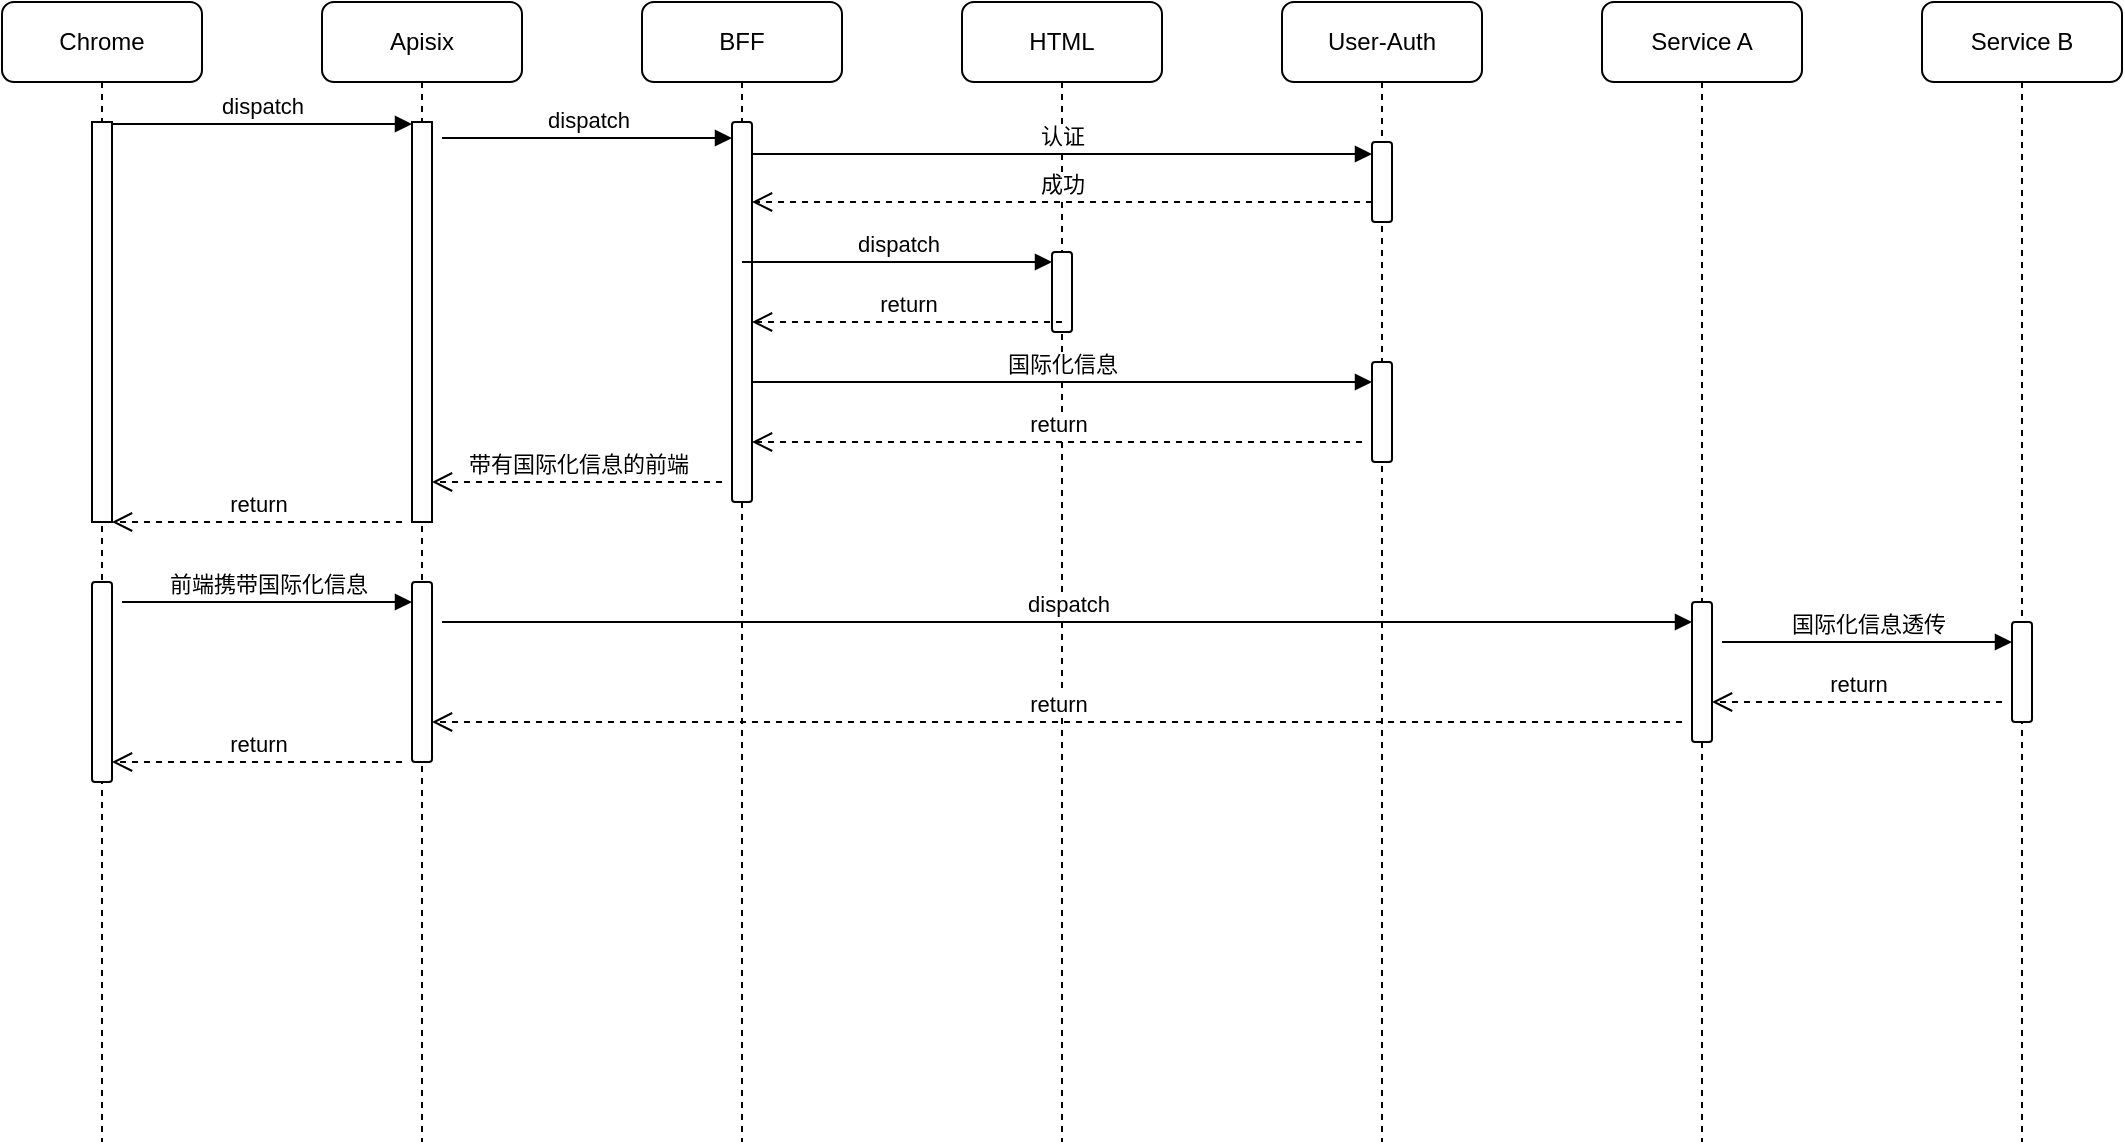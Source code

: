 <mxfile version="20.8.20" type="github">
  <diagram name="第 1 页" id="lV6PQS5K7j9lDl-2_0p-">
    <mxGraphModel dx="2074" dy="1163" grid="1" gridSize="10" guides="1" tooltips="1" connect="1" arrows="1" fold="1" page="1" pageScale="1" pageWidth="1500" pageHeight="1169" math="0" shadow="0">
      <root>
        <mxCell id="0" />
        <mxCell id="1" parent="0" />
        <mxCell id="FIbuKY2bWXK_JLanR6g7-1" value="Chrome" style="shape=umlLifeline;perimeter=lifelinePerimeter;whiteSpace=wrap;html=1;container=0;dropTarget=0;collapsible=0;recursiveResize=0;outlineConnect=0;portConstraint=eastwest;newEdgeStyle={&quot;edgeStyle&quot;:&quot;elbowEdgeStyle&quot;,&quot;elbow&quot;:&quot;vertical&quot;,&quot;curved&quot;:0,&quot;rounded&quot;:0};rounded=1;" vertex="1" parent="1">
          <mxGeometry x="30" y="80" width="100" height="570" as="geometry" />
        </mxCell>
        <mxCell id="FIbuKY2bWXK_JLanR6g7-2" value="" style="html=1;points=[];perimeter=orthogonalPerimeter;outlineConnect=0;targetShapes=umlLifeline;portConstraint=eastwest;newEdgeStyle={&quot;edgeStyle&quot;:&quot;elbowEdgeStyle&quot;,&quot;elbow&quot;:&quot;vertical&quot;,&quot;curved&quot;:0,&quot;rounded&quot;:0};" vertex="1" parent="FIbuKY2bWXK_JLanR6g7-1">
          <mxGeometry x="45" y="60" width="10" height="200" as="geometry" />
        </mxCell>
        <mxCell id="FIbuKY2bWXK_JLanR6g7-24" value="" style="html=1;points=[];perimeter=orthogonalPerimeter;outlineConnect=0;targetShapes=umlLifeline;portConstraint=eastwest;newEdgeStyle={&quot;edgeStyle&quot;:&quot;elbowEdgeStyle&quot;,&quot;elbow&quot;:&quot;vertical&quot;,&quot;curved&quot;:0,&quot;rounded&quot;:0};rounded=1;glass=0;" vertex="1" parent="FIbuKY2bWXK_JLanR6g7-1">
          <mxGeometry x="45" y="290" width="10" height="100" as="geometry" />
        </mxCell>
        <mxCell id="FIbuKY2bWXK_JLanR6g7-3" value="BFF" style="shape=umlLifeline;perimeter=lifelinePerimeter;whiteSpace=wrap;html=1;container=0;dropTarget=0;collapsible=0;recursiveResize=0;outlineConnect=0;portConstraint=eastwest;newEdgeStyle={&quot;edgeStyle&quot;:&quot;elbowEdgeStyle&quot;,&quot;elbow&quot;:&quot;vertical&quot;,&quot;curved&quot;:0,&quot;rounded&quot;:0};rounded=1;glass=0;" vertex="1" parent="1">
          <mxGeometry x="350" y="80" width="100" height="570" as="geometry" />
        </mxCell>
        <mxCell id="FIbuKY2bWXK_JLanR6g7-7" value="" style="html=1;points=[];perimeter=orthogonalPerimeter;outlineConnect=0;targetShapes=umlLifeline;portConstraint=eastwest;newEdgeStyle={&quot;edgeStyle&quot;:&quot;elbowEdgeStyle&quot;,&quot;elbow&quot;:&quot;vertical&quot;,&quot;curved&quot;:0,&quot;rounded&quot;:0};rounded=1;glass=0;" vertex="1" parent="FIbuKY2bWXK_JLanR6g7-3">
          <mxGeometry x="45" y="60" width="10" height="190" as="geometry" />
        </mxCell>
        <mxCell id="FIbuKY2bWXK_JLanR6g7-4" value="User-Auth" style="shape=umlLifeline;perimeter=lifelinePerimeter;whiteSpace=wrap;html=1;container=0;dropTarget=0;collapsible=0;recursiveResize=0;outlineConnect=0;portConstraint=eastwest;newEdgeStyle={&quot;edgeStyle&quot;:&quot;elbowEdgeStyle&quot;,&quot;elbow&quot;:&quot;vertical&quot;,&quot;curved&quot;:0,&quot;rounded&quot;:0};rounded=1;glass=0;" vertex="1" parent="1">
          <mxGeometry x="670" y="80" width="100" height="570" as="geometry" />
        </mxCell>
        <mxCell id="FIbuKY2bWXK_JLanR6g7-13" value="" style="html=1;points=[];perimeter=orthogonalPerimeter;outlineConnect=0;targetShapes=umlLifeline;portConstraint=eastwest;newEdgeStyle={&quot;edgeStyle&quot;:&quot;elbowEdgeStyle&quot;,&quot;elbow&quot;:&quot;vertical&quot;,&quot;curved&quot;:0,&quot;rounded&quot;:0};rounded=1;glass=0;" vertex="1" parent="FIbuKY2bWXK_JLanR6g7-4">
          <mxGeometry x="45" y="70" width="10" height="40" as="geometry" />
        </mxCell>
        <mxCell id="FIbuKY2bWXK_JLanR6g7-16" value="" style="html=1;points=[];perimeter=orthogonalPerimeter;outlineConnect=0;targetShapes=umlLifeline;portConstraint=eastwest;newEdgeStyle={&quot;edgeStyle&quot;:&quot;elbowEdgeStyle&quot;,&quot;elbow&quot;:&quot;vertical&quot;,&quot;curved&quot;:0,&quot;rounded&quot;:0};rounded=1;glass=0;" vertex="1" parent="FIbuKY2bWXK_JLanR6g7-4">
          <mxGeometry x="45" y="180" width="10" height="50" as="geometry" />
        </mxCell>
        <mxCell id="FIbuKY2bWXK_JLanR6g7-5" value="Service A" style="shape=umlLifeline;perimeter=lifelinePerimeter;whiteSpace=wrap;html=1;container=0;dropTarget=0;collapsible=0;recursiveResize=0;outlineConnect=0;portConstraint=eastwest;newEdgeStyle={&quot;edgeStyle&quot;:&quot;elbowEdgeStyle&quot;,&quot;elbow&quot;:&quot;vertical&quot;,&quot;curved&quot;:0,&quot;rounded&quot;:0};rounded=1;glass=0;" vertex="1" parent="1">
          <mxGeometry x="830" y="80" width="100" height="570" as="geometry" />
        </mxCell>
        <mxCell id="FIbuKY2bWXK_JLanR6g7-26" value="" style="html=1;points=[];perimeter=orthogonalPerimeter;outlineConnect=0;targetShapes=umlLifeline;portConstraint=eastwest;newEdgeStyle={&quot;edgeStyle&quot;:&quot;elbowEdgeStyle&quot;,&quot;elbow&quot;:&quot;vertical&quot;,&quot;curved&quot;:0,&quot;rounded&quot;:0};rounded=1;glass=0;" vertex="1" parent="FIbuKY2bWXK_JLanR6g7-5">
          <mxGeometry x="45" y="300" width="10" height="70" as="geometry" />
        </mxCell>
        <mxCell id="FIbuKY2bWXK_JLanR6g7-6" value="Service B" style="shape=umlLifeline;perimeter=lifelinePerimeter;whiteSpace=wrap;html=1;container=0;dropTarget=0;collapsible=0;recursiveResize=0;outlineConnect=0;portConstraint=eastwest;newEdgeStyle={&quot;edgeStyle&quot;:&quot;elbowEdgeStyle&quot;,&quot;elbow&quot;:&quot;vertical&quot;,&quot;curved&quot;:0,&quot;rounded&quot;:0};rounded=1;glass=0;" vertex="1" parent="1">
          <mxGeometry x="990" y="80" width="100" height="570" as="geometry" />
        </mxCell>
        <mxCell id="FIbuKY2bWXK_JLanR6g7-27" value="" style="html=1;points=[];perimeter=orthogonalPerimeter;outlineConnect=0;targetShapes=umlLifeline;portConstraint=eastwest;newEdgeStyle={&quot;edgeStyle&quot;:&quot;elbowEdgeStyle&quot;,&quot;elbow&quot;:&quot;vertical&quot;,&quot;curved&quot;:0,&quot;rounded&quot;:0};rounded=1;glass=0;" vertex="1" parent="FIbuKY2bWXK_JLanR6g7-6">
          <mxGeometry x="45" y="310" width="10" height="50" as="geometry" />
        </mxCell>
        <mxCell id="FIbuKY2bWXK_JLanR6g7-8" value="dispatch" style="html=1;verticalAlign=bottom;endArrow=block;edgeStyle=elbowEdgeStyle;elbow=vertical;curved=0;rounded=0;" edge="1" parent="1">
          <mxGeometry width="80" relative="1" as="geometry">
            <mxPoint x="85" y="141" as="sourcePoint" />
            <mxPoint x="235" y="141" as="targetPoint" />
          </mxGeometry>
        </mxCell>
        <mxCell id="FIbuKY2bWXK_JLanR6g7-9" value="HTML" style="shape=umlLifeline;perimeter=lifelinePerimeter;whiteSpace=wrap;html=1;container=0;dropTarget=0;collapsible=0;recursiveResize=0;outlineConnect=0;portConstraint=eastwest;newEdgeStyle={&quot;edgeStyle&quot;:&quot;elbowEdgeStyle&quot;,&quot;elbow&quot;:&quot;vertical&quot;,&quot;curved&quot;:0,&quot;rounded&quot;:0};rounded=1;glass=0;" vertex="1" parent="1">
          <mxGeometry x="510" y="80" width="100" height="570" as="geometry" />
        </mxCell>
        <mxCell id="FIbuKY2bWXK_JLanR6g7-10" value="" style="html=1;points=[];perimeter=orthogonalPerimeter;outlineConnect=0;targetShapes=umlLifeline;portConstraint=eastwest;newEdgeStyle={&quot;edgeStyle&quot;:&quot;elbowEdgeStyle&quot;,&quot;elbow&quot;:&quot;vertical&quot;,&quot;curved&quot;:0,&quot;rounded&quot;:0};rounded=1;glass=0;" vertex="1" parent="FIbuKY2bWXK_JLanR6g7-9">
          <mxGeometry x="45" y="125" width="10" height="40" as="geometry" />
        </mxCell>
        <mxCell id="FIbuKY2bWXK_JLanR6g7-11" value="dispatch" style="html=1;verticalAlign=bottom;endArrow=block;edgeStyle=elbowEdgeStyle;elbow=vertical;curved=0;rounded=0;" edge="1" parent="1" target="FIbuKY2bWXK_JLanR6g7-10">
          <mxGeometry width="80" relative="1" as="geometry">
            <mxPoint x="400" y="210" as="sourcePoint" />
            <mxPoint x="550" y="210" as="targetPoint" />
          </mxGeometry>
        </mxCell>
        <mxCell id="FIbuKY2bWXK_JLanR6g7-12" value="return" style="html=1;verticalAlign=bottom;endArrow=open;dashed=1;endSize=8;edgeStyle=elbowEdgeStyle;elbow=vertical;curved=0;rounded=0;" edge="1" parent="1" target="FIbuKY2bWXK_JLanR6g7-7">
          <mxGeometry relative="1" as="geometry">
            <mxPoint x="560" y="240" as="sourcePoint" />
            <mxPoint x="410" y="240" as="targetPoint" />
          </mxGeometry>
        </mxCell>
        <mxCell id="FIbuKY2bWXK_JLanR6g7-14" value="认证" style="html=1;verticalAlign=bottom;endArrow=block;edgeStyle=elbowEdgeStyle;elbow=vertical;curved=0;rounded=0;" edge="1" parent="1">
          <mxGeometry width="80" relative="1" as="geometry">
            <mxPoint x="405" y="156" as="sourcePoint" />
            <mxPoint x="715" y="156" as="targetPoint" />
          </mxGeometry>
        </mxCell>
        <mxCell id="FIbuKY2bWXK_JLanR6g7-15" value="成功" style="html=1;verticalAlign=bottom;endArrow=open;dashed=1;endSize=8;edgeStyle=elbowEdgeStyle;elbow=vertical;curved=0;rounded=0;" edge="1" parent="1">
          <mxGeometry relative="1" as="geometry">
            <mxPoint x="715" y="180" as="sourcePoint" />
            <mxPoint x="405" y="180" as="targetPoint" />
          </mxGeometry>
        </mxCell>
        <mxCell id="FIbuKY2bWXK_JLanR6g7-17" value="国际化信息" style="html=1;verticalAlign=bottom;endArrow=block;edgeStyle=elbowEdgeStyle;elbow=vertical;curved=0;rounded=0;" edge="1" parent="1">
          <mxGeometry width="80" relative="1" as="geometry">
            <mxPoint x="405" y="270" as="sourcePoint" />
            <mxPoint x="715" y="270" as="targetPoint" />
          </mxGeometry>
        </mxCell>
        <mxCell id="FIbuKY2bWXK_JLanR6g7-18" value="return" style="html=1;verticalAlign=bottom;endArrow=open;dashed=1;endSize=8;edgeStyle=elbowEdgeStyle;elbow=vertical;curved=0;rounded=0;" edge="1" parent="1" target="FIbuKY2bWXK_JLanR6g7-7">
          <mxGeometry relative="1" as="geometry">
            <mxPoint x="710" y="300" as="sourcePoint" />
            <mxPoint x="630" y="300" as="targetPoint" />
          </mxGeometry>
        </mxCell>
        <mxCell id="FIbuKY2bWXK_JLanR6g7-19" value="Apisix" style="shape=umlLifeline;perimeter=lifelinePerimeter;whiteSpace=wrap;html=1;container=0;dropTarget=0;collapsible=0;recursiveResize=0;outlineConnect=0;portConstraint=eastwest;newEdgeStyle={&quot;edgeStyle&quot;:&quot;elbowEdgeStyle&quot;,&quot;elbow&quot;:&quot;vertical&quot;,&quot;curved&quot;:0,&quot;rounded&quot;:0};rounded=1;" vertex="1" parent="1">
          <mxGeometry x="190" y="80" width="100" height="570" as="geometry" />
        </mxCell>
        <mxCell id="FIbuKY2bWXK_JLanR6g7-20" value="" style="html=1;points=[];perimeter=orthogonalPerimeter;outlineConnect=0;targetShapes=umlLifeline;portConstraint=eastwest;newEdgeStyle={&quot;edgeStyle&quot;:&quot;elbowEdgeStyle&quot;,&quot;elbow&quot;:&quot;vertical&quot;,&quot;curved&quot;:0,&quot;rounded&quot;:0};" vertex="1" parent="FIbuKY2bWXK_JLanR6g7-19">
          <mxGeometry x="45" y="60" width="10" height="200" as="geometry" />
        </mxCell>
        <mxCell id="FIbuKY2bWXK_JLanR6g7-25" value="" style="html=1;points=[];perimeter=orthogonalPerimeter;outlineConnect=0;targetShapes=umlLifeline;portConstraint=eastwest;newEdgeStyle={&quot;edgeStyle&quot;:&quot;elbowEdgeStyle&quot;,&quot;elbow&quot;:&quot;vertical&quot;,&quot;curved&quot;:0,&quot;rounded&quot;:0};rounded=1;glass=0;" vertex="1" parent="FIbuKY2bWXK_JLanR6g7-19">
          <mxGeometry x="45" y="290" width="10" height="90" as="geometry" />
        </mxCell>
        <mxCell id="FIbuKY2bWXK_JLanR6g7-21" value="dispatch" style="html=1;verticalAlign=bottom;endArrow=block;edgeStyle=elbowEdgeStyle;elbow=vertical;curved=0;rounded=0;" edge="1" parent="1">
          <mxGeometry width="80" relative="1" as="geometry">
            <mxPoint x="250" y="148" as="sourcePoint" />
            <mxPoint x="395" y="148" as="targetPoint" />
          </mxGeometry>
        </mxCell>
        <mxCell id="FIbuKY2bWXK_JLanR6g7-22" value="带有国际化信息的前端" style="html=1;verticalAlign=bottom;endArrow=open;dashed=1;endSize=8;edgeStyle=elbowEdgeStyle;elbow=vertical;curved=0;rounded=0;" edge="1" parent="1" target="FIbuKY2bWXK_JLanR6g7-20">
          <mxGeometry relative="1" as="geometry">
            <mxPoint x="390" y="320" as="sourcePoint" />
            <mxPoint x="310" y="320" as="targetPoint" />
          </mxGeometry>
        </mxCell>
        <mxCell id="FIbuKY2bWXK_JLanR6g7-23" value="return" style="html=1;verticalAlign=bottom;endArrow=open;dashed=1;endSize=8;edgeStyle=elbowEdgeStyle;elbow=vertical;curved=0;rounded=0;" edge="1" parent="1" target="FIbuKY2bWXK_JLanR6g7-2">
          <mxGeometry relative="1" as="geometry">
            <mxPoint x="230" y="340" as="sourcePoint" />
            <mxPoint x="150" y="340" as="targetPoint" />
          </mxGeometry>
        </mxCell>
        <mxCell id="FIbuKY2bWXK_JLanR6g7-28" value="前端携带国际化信息" style="html=1;verticalAlign=bottom;endArrow=block;edgeStyle=elbowEdgeStyle;elbow=vertical;curved=0;rounded=0;" edge="1" parent="1" target="FIbuKY2bWXK_JLanR6g7-25">
          <mxGeometry width="80" relative="1" as="geometry">
            <mxPoint x="90" y="380" as="sourcePoint" />
            <mxPoint x="170" y="380" as="targetPoint" />
          </mxGeometry>
        </mxCell>
        <mxCell id="FIbuKY2bWXK_JLanR6g7-29" value="dispatch" style="html=1;verticalAlign=bottom;endArrow=block;edgeStyle=elbowEdgeStyle;elbow=vertical;curved=0;rounded=0;" edge="1" parent="1" target="FIbuKY2bWXK_JLanR6g7-26">
          <mxGeometry width="80" relative="1" as="geometry">
            <mxPoint x="250" y="390" as="sourcePoint" />
            <mxPoint x="330" y="390" as="targetPoint" />
          </mxGeometry>
        </mxCell>
        <mxCell id="FIbuKY2bWXK_JLanR6g7-30" value="国际化信息透传" style="html=1;verticalAlign=bottom;endArrow=block;edgeStyle=elbowEdgeStyle;elbow=vertical;curved=0;rounded=0;" edge="1" parent="1" target="FIbuKY2bWXK_JLanR6g7-27">
          <mxGeometry width="80" relative="1" as="geometry">
            <mxPoint x="890" y="400" as="sourcePoint" />
            <mxPoint x="970" y="400" as="targetPoint" />
          </mxGeometry>
        </mxCell>
        <mxCell id="FIbuKY2bWXK_JLanR6g7-31" value="return" style="html=1;verticalAlign=bottom;endArrow=open;dashed=1;endSize=8;edgeStyle=elbowEdgeStyle;elbow=vertical;curved=0;rounded=0;" edge="1" parent="1" target="FIbuKY2bWXK_JLanR6g7-26">
          <mxGeometry relative="1" as="geometry">
            <mxPoint x="1030" y="430" as="sourcePoint" />
            <mxPoint x="950" y="430" as="targetPoint" />
          </mxGeometry>
        </mxCell>
        <mxCell id="FIbuKY2bWXK_JLanR6g7-32" value="return" style="html=1;verticalAlign=bottom;endArrow=open;dashed=1;endSize=8;edgeStyle=elbowEdgeStyle;elbow=vertical;curved=0;rounded=0;" edge="1" parent="1" target="FIbuKY2bWXK_JLanR6g7-25">
          <mxGeometry relative="1" as="geometry">
            <mxPoint x="870" y="440" as="sourcePoint" />
            <mxPoint x="790" y="440" as="targetPoint" />
          </mxGeometry>
        </mxCell>
        <mxCell id="FIbuKY2bWXK_JLanR6g7-33" value="return" style="html=1;verticalAlign=bottom;endArrow=open;dashed=1;endSize=8;edgeStyle=elbowEdgeStyle;elbow=vertical;curved=0;rounded=0;" edge="1" parent="1" target="FIbuKY2bWXK_JLanR6g7-24">
          <mxGeometry relative="1" as="geometry">
            <mxPoint x="230" y="460" as="sourcePoint" />
            <mxPoint x="150" y="460" as="targetPoint" />
          </mxGeometry>
        </mxCell>
      </root>
    </mxGraphModel>
  </diagram>
</mxfile>
